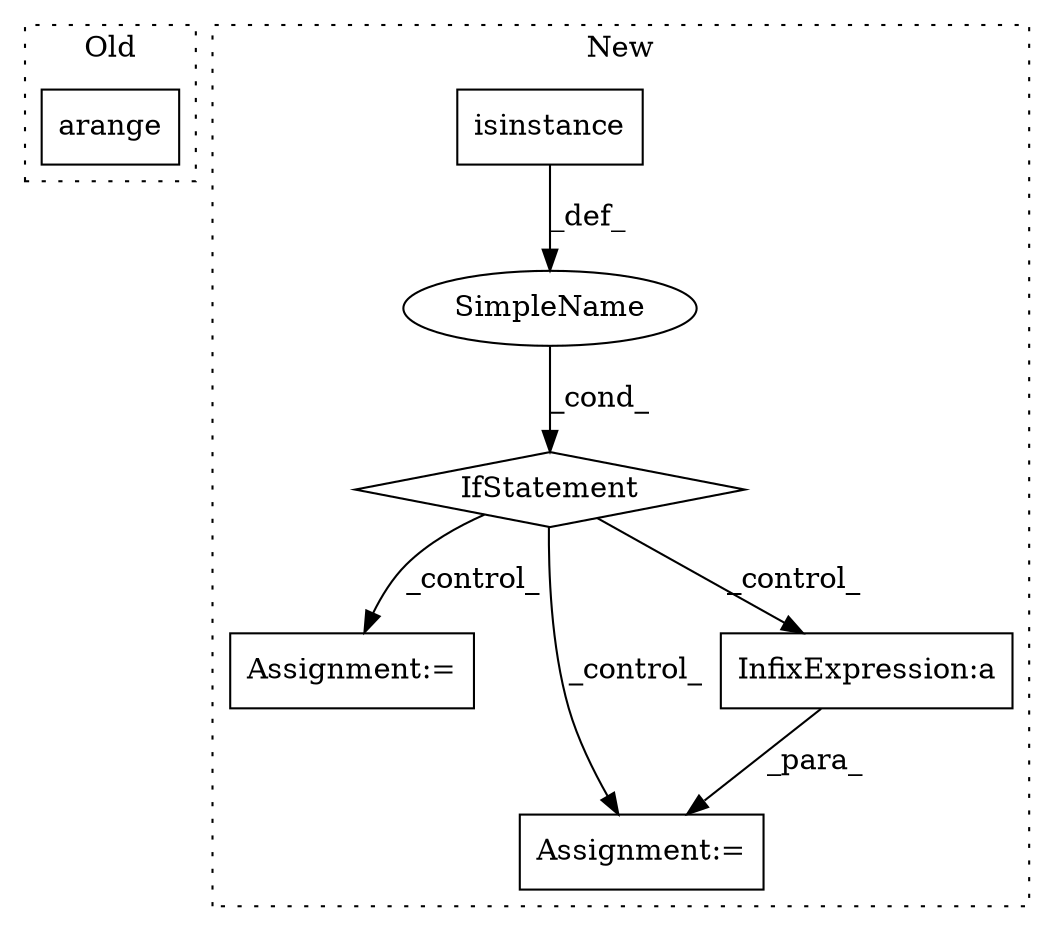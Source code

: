 digraph G {
subgraph cluster0 {
1 [label="arange" a="32" s="923,960" l="7,1" shape="box"];
label = "Old";
style="dotted";
}
subgraph cluster1 {
2 [label="isinstance" a="32" s="1044,1069" l="11,1" shape="box"];
3 [label="IfStatement" a="25" s="1040,1070" l="4,2" shape="diamond"];
4 [label="Assignment:=" a="7" s="1083" l="1" shape="box"];
5 [label="SimpleName" a="42" s="" l="" shape="ellipse"];
6 [label="Assignment:=" a="7" s="1337" l="1" shape="box"];
7 [label="InfixExpression:a" a="27" s="1306" l="3" shape="box"];
label = "New";
style="dotted";
}
2 -> 5 [label="_def_"];
3 -> 6 [label="_control_"];
3 -> 4 [label="_control_"];
3 -> 7 [label="_control_"];
5 -> 3 [label="_cond_"];
7 -> 6 [label="_para_"];
}